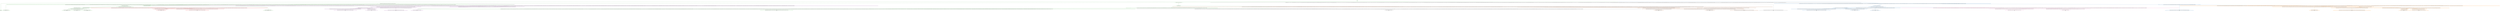 digraph T {
	{
		rank=same
		74 [penwidth=3,colorscheme=set19,color=3,label="0_P\nP\n0% 38%"]
		71 [penwidth=3,colorscheme=set19,color=3,label="131;132;133;134;135;136;137;138;139;140_P\nP\n0% 14%"]
		67 [penwidth=3,colorscheme=set19,color=3,label="5962;5963;5964;5965;5966;5967;5968;5969;5970;5971_P\nP\n0% 30%"]
		65 [penwidth=3,colorscheme=set19,color=3,label="6262;6263;6264;6265;6266;6267;6268;6269;6270;6271_P\nP\n59% 0%"]
		62 [penwidth=3,colorscheme=set19,color=3,label="6252;6253;6254;6255;6256;6257;6258;6259;6260;6261_P\nP\n0% 18%"]
		60 [penwidth=3,colorscheme=set19,color=3,label="5952;5953;5954;5955;5956;5957;5958;5959;5960;5961_P\nP\n15% 0%"]
		56 [penwidth=3,colorscheme=set19,color=3,label="9962;9963;9964;9965;9966;9967;9968;9969;9970;9971;9972;10083;10084;10085;10086;10087;10088;10089;10090;10091;10092;10163;10164;10165;10166;10167;10168;10169;10170;10171;10172_P\nP\n26% 0%"]
		52 [penwidth=3,colorscheme=set19,color=2,label="2261;2262;2263;2264;2265;2266;2267;2268;2269;2270;2351;2352;2353;2354;2355;2356;2357;2358;2359;2360;2571;2572;2573;2574;2575;2576;2577;2578;2579;2580_M1\nM1\n22%"]
		50 [penwidth=3,colorscheme=set19,color=2,label="2721;2722;2723;2724;2725;2726;2727;2728;2729;2730_M1\nM1\n47%"]
		47 [penwidth=3,colorscheme=set19,color=2,label="2791;2792;2793;2794;2795;2796;2797;2798;2799;2800_M1\nM1\n17%"]
		45 [penwidth=3,colorscheme=set19,color=2,label="1991;1992;1993;1994;1995;1996;1997;1998;1999;2000;2101;2102;2103;2104;2105;2106;2107;2108;2109;2110;2231;2232;2233;2234;2235;2236;2237;2238;2239;2240_M1\nM1\n14%"]
		43 [penwidth=3,colorscheme=set19,color=8,label="7662;7663;7664;7665;7666;7667;7668;7669;7670;7671;7702;7703;7704;7705;7706;7707;7708;7709;7710;7711_M2\nM2\n14%"]
		41 [penwidth=3,colorscheme=set19,color=8,label="7122;7123;7124;7125;7126;7127;7128;7129;7130;7131_M2\nM2\n86%"]
		40 [penwidth=3,colorscheme=set19,color=9,label="6772;6773;6774;6775;6776;6777;6778;6779;6780;6781_M3\nM3\n60%"]
		39 [penwidth=3,colorscheme=set19,color=9,label="6812;6813;6814;6815;6816;6817;6818;6819;6820;6821;7272;7273;7274;7275;7276;7277;7278;7279;7280;7281;7362;7363;7364;7365;7366;7367;7368;7369;7370;7371_M3\nM3\n40%"]
		36 [penwidth=3,colorscheme=set19,color=7,label="8362;8363;8364;8365;8366;8367;8368;8369;8370;8371_M4\nM4\n25%"]
		34 [penwidth=3,colorscheme=set19,color=7,label="8882;8883;8884;8885;8886;8887;8888;8889;8890;8891_M4\nM4\n64%"]
		32 [penwidth=3,colorscheme=set19,color=7,label="8032;8033;8034;8035;8036;8037;8038;8039;8040;8041;8092;8093;8094;8095;8096;8097;8098;8099;8100;8101;8172;8173;8174;8175;8176;8177;8178;8179;8180;8181_M4\nM4\n11%"]
		30 [penwidth=3,colorscheme=set19,color=5,label="9252;9253;9254;9255;9256;9257;9258;9259;9260;9261_M5\nM5\n44%"]
		27 [penwidth=3,colorscheme=set19,color=5,label="8442;8443;8444;8445;8446;8447;8448;8449;8450;8451;8522;8523;8524;8525;8526;8527;8528;8529;8530;8531;8642;8643;8644;8645;8646;8647;8648;8649;8650;8651;8952;8953;8954;8955;8956;8957;8958;8959;8960;8961_M5\nM5\n18%"]
		24 [penwidth=3,colorscheme=set19,color=5,label="9342;9343;9344;9345;9346;9347;9348;9349;9350;9351_M5\nM5\n23%"]
		22 [penwidth=3,colorscheme=set19,color=5,label="9372;9373;9374;9375;9376;9377;9378;9379;9380;9381;9402;9403;9404;9405;9406;9407;9408;9409;9410;9411_M5\nM5\n15%"]
		18 [penwidth=3,colorscheme=set19,color=4,label="10393;10394;10395;10396;10397;10398;10399;10400;10401;10402;10423;10424;10425;10426;10427;10428;10429;10430;10431;10432_M6\nM6\n44%"]
		16 [penwidth=3,colorscheme=set19,color=4,label="10283;10284;10285;10286;10287;10288;10289;10290;10291;10292_M6\nM6\n16%"]
		14 [penwidth=3,colorscheme=set19,color=4,label="10273;10274;10275;10276;10277;10278;10279;10280;10281;10282;10363;10364;10365;10366;10367;10368;10369;10370;10371;10372_M6\nM6\n18%"]
		12 [penwidth=3,colorscheme=set19,color=4,label="10443;10444;10445;10446;10447;10448;10449;10450;10451;10452_M6\nM6\n21%"]
		10 [penwidth=3,colorscheme=set19,color=1,label="9572;9573;9574;9575;9576;9577;9578;9579;9580;9581_M7\nM7\n26%"]
		8 [penwidth=3,colorscheme=set19,color=1,label="10013;10014;10015;10016;10017;10018;10019;10020;10021;10022;10123;10124;10125;10126;10127;10128;10129;10130;10131;10132_M7\nM7\n74%"]
	}
	76 [penwidth=3,colorscheme=set19,color=3,label="GL"]
	75 [penwidth=3,colorscheme=set19,color=3,label="0"]
	73 [penwidth=3,colorscheme=set19,color=3,label="1;2;3;4;5;6;7;8;9;10;11;12;13;14;15;16;17;18;19;20"]
	72 [penwidth=3,colorscheme=set19,color=3,label="31;32;33;34;35;36;37;38;39;40;51;52;53;54;55;56;57;58;59;60;81;82;83;84;85;86;87;88;89;90;131;132;133;134;135;136;137;138;139;140"]
	70 [penwidth=3,colorscheme=set19,color=3,label="231;232;233;234;235;236;237;238;239;240;331;332;333;334;335;336;337;338;339;340;651;652;653;654;655;656;657;658;659;660;691;692;693;694;695;696;697;698;699;700;771;772;773;774;775;776;777;778;779;780;931;932;933;934;935;936;937;938;939;940;961;962;963;964;965;966;967;968;969;970;991;992;993;994;995;996;997;998;999;1000;1091;1092;1093;1094;1095;1096;1097;1098;1099;1100;1231;1232;1233;1234;1235;1236;1237;1238;1239;1240;1281;1282;1283;1284;1285;1286;1287;1288;1289;1290;1451;1452;1453;1454;1455;1456;1457;1458;1459;1460;1491;1492;1493;1494;1495;1496;1497;1498;1499;1500;1541;1542;1543;1544;1545;1546;1547;1548;1549;1550;1681;1682;1683;1684;1685;1686;1687;1688;1689;1690;1771;1772;1773;1774;1775;1776;1777;1778;1779;1780;1891;1892;1893;1894;1895;1896;1897;1898;1899;1900;1971;1972;1973;1974;1975;1976;1977;1978;1979;1980;2071;2072;2073;2074;2075;2076;2077;2078;2079;2080;2301;2302;2303;2304;2305;2306;2307;2308;2309;2310;2371;2372;2373;2374;2375;2376;2377;2378;2379;2380;2591;2592;2593;2594;2595;2596;2597;2598;2599;2600;2691;2692;2693;2694;2695;2696;2697;2698;2699;2700;2881;2882;2883;2884;2885;2886;2887;2888;2889;2890;2971;2972;2973;2974;2975;2976;2977;2978;2979;2980;3011;3012;3013;3014;3015;3016;3017;3018;3019;3020;3061;3062;3063;3064;3065;3066;3067;3068;3069;3070;3161;3162;3163;3164;3165;3166;3167;3168;3169;3170;3281;3282;3283;3284;3285;3286;3287;3288;3289;3290;3311;3312;3313;3314;3315;3316;3317;3318;3319;3320;3331;3332;3333;3334;3335;3336;3337;3338;3339;3340;3401;3402;3403;3404;3405;3406;3407;3408;3409;3410;3421;3422;3423;3424;3425;3426;3427;3428;3429;3430;3481;3482;3483;3484;3485;3486;3487;3488;3489;3490;3531;3532;3533;3534;3535;3536;3537;3538;3539;3540;3591;3592;3593;3594;3595;3596;3597;3598;3599;3600;3691;3692;3693;3694;3695;3696;3697;3698;3699;3700;3731;3732;3733;3734;3735;3736;3737;3738;3739;3740;3841;3842;3843;3844;3845;3846;3847;3848;3849;3850;3971;3972;3973;3974;3975;3976;3977;3978;3979;3980;4151;4152;4153;4154;4155;4156;4157;4158;4159;4160;4201;4202;4203;4204;4205;4206;4207;4208;4209;4210;4281;4282;4283;4284;4285;4286;4287;4288;4289;4290;4341;4342;4343;4344;4345;4346;4347;4348;4349;4350;4421;4422;4423;4424;4425;4426;4427;4428;4429;4430;4461;4462;4463;4464;4465;4466;4467;4468;4469;4470;4521;4522;4523;4524;4525;4526;4527;4528;4529;4530;4681;4682;4683;4684;4685;4686;4687;4688;4689;4690;4721;4722;4723;4724;4725;4726;4727;4728;4729;4730;4781;4782;4783;4784;4785;4786;4787;4788;4789;4790;4871;4872;4873;4874;4875;4876;4877;4878;4879;4880;4901;4902;4903;4904;4905;4906;4907;4908;4909;4910;5121;5122;5123;5124;5125;5126;5127;5128;5129;5130;5231;5232;5233;5234;5235;5236;5237;5238;5239;5240;5281;5282;5283;5284;5285;5286;5287;5288;5289;5290;5331;5332;5333;5334;5335;5336;5337;5338;5339;5340;5421;5422;5423;5424;5425;5426;5427;5428;5429;5430;5481;5482;5483;5484;5485;5486;5487;5488;5489;5490;5531;5532;5533;5534;5535;5536;5537;5538;5539;5540;5671;5672;5673;5674;5675;5676;5677;5678;5679;5680;5721;5722;5723;5724;5725;5726;5727;5728;5729;5730;5791;5792;5793;5794;5795;5796;5797;5798;5799;5800;5801"]
	69 [penwidth=3,colorscheme=set19,color=3,label="5902;5903;5904;5905;5906;5907;5908;5909;5910;5911"]
	68 [penwidth=3,colorscheme=set19,color=3,label="5962;5963;5964;5965;5966;5967;5968;5969;5970;5971"]
	66 [penwidth=3,colorscheme=set19,color=3,label="6092;6093;6094;6095;6096;6097;6098;6099;6100;6101;6262;6263;6264;6265;6266;6267;6268;6269;6270;6271"]
	64 [penwidth=3,colorscheme=set19,color=3,label="6022;6023;6024;6025;6026;6027;6028;6029;6030;6031;6152;6153;6154;6155;6156;6157;6158;6159;6160;6161"]
	63 [penwidth=3,colorscheme=set19,color=3,label="6252;6253;6254;6255;6256;6257;6258;6259;6260;6261"]
	61 [penwidth=3,colorscheme=set19,color=3,label="5952;5953;5954;5955;5956;5957;5958;5959;5960;5961"]
	59 [penwidth=3,colorscheme=set19,color=3,label="41;42;43;44;45;46;47;48;49;50"]
	58 [penwidth=3,colorscheme=set19,color=3,label="141;142;143;144;145;146;147;148;149;150;161;162;163;164;165;166;167;168;169;170;221;222;223;224;225;226;227;228;229;230;261;262;263;264;265;266;267;268;269;270;311;312;313;314;315;316;317;318;319;320;461;462;463;464;465;466;467;468;469;470;511;512;513;514;515;516;517;518;519;520;531;532;533;534;535;536;537;538;539;540;551;552;553;554;555;556;557;558;559;560;591;592;593;594;595;596;597;598;599;600;631;632;633;634;635;636;637;638;639;640;751;752;753;754;755;756;757;758;759;760;831;832;833;834;835;836;837;838;839;840;871;872;873;874;875;876;877;878;879;880"]
	57 [penwidth=3,colorscheme=set19,color=3,label="921;922;923;924;925;926;927;928;929;930;1041;1042;1043;1044;1045;1046;1047;1048;1049;1050;1261;1262;1263;1264;1265;1266;1267;1268;1269;1270;1311;1312;1313;1314;1315;1316;1317;1318;1319;1320;1331;1332;1333;1334;1335;1336;1337;1338;1339;1340;1391;1392;1393;1394;1395;1396;1397;1398;1399;1400;1421;1422;1423;1424;1425;1426;1427;1428;1429;1430;1571;1572;1573;1574;1575;1576;1577;1578;1579;1580;1641;1642;1643;1644;1645;1646;1647;1648;1649;1650;1821;1822;1823;1824;1825;1826;1827;1828;1829;1830;1881;1882;1883;1884;1885;1886;1887;1888;1889;1890;1951;1952;1953;1954;1955;1956;1957;1958;1959;1960;2041;2042;2043;2044;2045;2046;2047;2048;2049;2050;2171;2172;2173;2174;2175;2176;2177;2178;2179;2180;2431;2432;2433;2434;2435;2436;2437;2438;2439;2440;2671;2672;2673;2674;2675;2676;2677;2678;2679;2680;2801;2802;2803;2804;2805;2806;2807;2808;2809;2810;2841;2842;2843;2844;2845;2846;2847;2848;2849;2850;2861;2862;2863;2864;2865;2866;2867;2868;2869;2870;2901;2902;2903;2904;2905;2906;2907;2908;2909;2910;2951;2952;2953;2954;2955;2956;2957;2958;2959;2960;3091;3092;3093;3094;3095;3096;3097;3098;3099;3100;3121;3122;3123;3124;3125;3126;3127;3128;3129;3130;3231;3232;3233;3234;3235;3236;3237;3238;3239;3240;3351;3352;3353;3354;3355;3356;3357;3358;3359;3360;3441;3442;3443;3444;3445;3446;3447;3448;3449;3450;3451;3452;3453;3454;3455;3456;3457;3458;3459;3460;3491;3492;3493;3494;3495;3496;3497;3498;3499;3500;3561;3562;3563;3564;3565;3566;3567;3568;3569;3570;3621;3622;3623;3624;3625;3626;3627;3628;3629;3630;3711;3712;3713;3714;3715;3716;3717;3718;3719;3720;3751;3752;3753;3754;3755;3756;3757;3758;3759;3760;3781;3782;3783;3784;3785;3786;3787;3788;3789;3790;3901;3902;3903;3904;3905;3906;3907;3908;3909;3910;4001;4002;4003;4004;4005;4006;4007;4008;4009;4010;4051;4052;4053;4054;4055;4056;4057;4058;4059;4060;4091;4092;4093;4094;4095;4096;4097;4098;4099;4100;4231;4232;4233;4234;4235;4236;4237;4238;4239;4240;4311;4312;4313;4314;4315;4316;4317;4318;4319;4320;4391;4392;4393;4394;4395;4396;4397;4398;4399;4400;4491;4492;4493;4494;4495;4496;4497;4498;4499;4500;4621;4622;4623;4624;4625;4626;4627;4628;4629;4630;4801;4802;4803;4804;4805;4806;4807;4808;4809;4810;4841;4842;4843;4844;4845;4846;4847;4848;4849;4850;4961;4962;4963;4964;4965;4966;4967;4968;4969;4970;5051;5052;5053;5054;5055;5056;5057;5058;5059;5060;5151;5152;5153;5154;5155;5156;5157;5158;5159;5160;5201;5202;5203;5204;5205;5206;5207;5208;5209;5210;5261;5262;5263;5264;5265;5266;5267;5268;5269;5270;5301;5302;5303;5304;5305;5306;5307;5308;5309;5310;5401;5402;5403;5404;5405;5406;5407;5408;5409;5410;5461;5462;5463;5464;5465;5466;5467;5468;5469;5470;6242;6243;6244;6245;6246;6247;6248;6249;6250;6251;6632;6633;6634;6635;6636;6637;6638;6639;6640;6641;6722;6723;6724;6725;6726;6727;6728;6729;6730;6731;6832;6833;6834;6835;6836;6837;6838;6839;6840;6841;6942;6943;6944;6945;6946;6947;6948;6949;6950;6951;7032;7033;7034;7035;7036;7037;7038;7039;7040;7041;7192;7193;7194;7195;7196;7197;7198;7199;7200;7201;7372;7373;7374;7375;7376;7377;7378;7379;7380;7381;7482;7483;7484;7485;7486;7487;7488;7489;7490;7491;7722;7723;7724;7725;7726;7727;7728;7729;7730;7731;7762;7763;7764;7765;7766;7767;7768;7769;7770;7771;7802;7803;7804;7805;7806;7807;7808;7809;7810;7811;7842;7843;7844;7845;7846;7847;7848;7849;7850;7851;7942;7943;7944;7945;7946;7947;7948;7949;7950;7951;8002;8003;8004;8005;8006;8007;8008;8009;8010;8011;8152;8153;8154;8155;8156;8157;8158;8159;8160;8161;8312;8313;8314;8315;8316;8317;8318;8319;8320;8321;8412;8413;8414;8415;8416;8417;8418;8419;8420;8421;8572;8573;8574;8575;8576;8577;8578;8579;8580;8581;8992;8993;8994;8995;8996;8997;8998;8999;9000;9001;9062;9063;9064;9065;9066;9067;9068;9069;9070;9071;9282;9283;9284;9285;9286;9287;9288;9289;9290;9291;9322;9323;9324;9325;9326;9327;9328;9329;9330;9331;9352;9353;9354;9355;9356;9357;9358;9359;9360;9361;9382;9383;9384;9385;9386;9387;9388;9389;9390;9391;9512;9513;9514;9515;9516;9517;9518;9519;9520;9521;9542;9543;9544;9545;9546;9547;9548;9549;9550;9551;9602;9603;9604;9605;9606;9607;9608;9609;9610;9611;9802;9803;9804;9805;9806;9807;9808;9809;9810;9811;9882;9883;9884;9885;9886;9887;9888;9889;9890;9891;9962;9963;9964;9965;9966;9967;9968;9969;9970;9971;9972;10083;10084;10085;10086;10087;10088;10089;10090;10091;10092;10163;10164;10165;10166;10167;10168;10169;10170;10171;10172"]
	55 [penwidth=3,colorscheme=set19,color=2,label="1701;1702;1703;1704;1705;1706;1707;1708;1709;1710"]
	54 [penwidth=3,colorscheme=set19,color=2,label="1761;1762;1763;1764;1765;1766;1767;1768;1769;1770;1801;1802;1803;1804;1805;1806;1807;1808;1809;1810"]
	53 [penwidth=3,colorscheme=set19,color=2,label="1931;1932;1933;1934;1935;1936;1937;1938;1939;1940;2021;2022;2023;2024;2025;2026;2027;2028;2029;2030;2151;2152;2153;2154;2155;2156;2157;2158;2159;2160;2261;2262;2263;2264;2265;2266;2267;2268;2269;2270;2351;2352;2353;2354;2355;2356;2357;2358;2359;2360;2571;2572;2573;2574;2575;2576;2577;2578;2579;2580"]
	51 [penwidth=3,colorscheme=set19,color=2,label="2011;2012;2013;2014;2015;2016;2017;2018;2019;2020;2331;2332;2333;2334;2335;2336;2337;2338;2339;2340;2721;2722;2723;2724;2725;2726;2727;2728;2729;2730"]
	49 [penwidth=3,colorscheme=set19,color=2,label="1791;1792;1793;1794;1795;1796;1797;1798;1799;1800;1861;1862;1863;1864;1865;1866;1867;1868;1869;1870"]
	48 [penwidth=3,colorscheme=set19,color=2,label="2001;2002;2003;2004;2005;2006;2007;2008;2009;2010;2131;2132;2133;2134;2135;2136;2137;2138;2139;2140;2411;2412;2413;2414;2415;2416;2417;2418;2419;2420;2501;2502;2503;2504;2505;2506;2507;2508;2509;2510;2641;2642;2643;2644;2645;2646;2647;2648;2649;2650;2791;2792;2793;2794;2795;2796;2797;2798;2799;2800"]
	46 [penwidth=3,colorscheme=set19,color=2,label="1751;1752;1753;1754;1755;1756;1757;1758;1759;1760;1851;1852;1853;1854;1855;1856;1857;1858;1859;1860;1991;1992;1993;1994;1995;1996;1997;1998;1999;2000;2101;2102;2103;2104;2105;2106;2107;2108;2109;2110;2231;2232;2233;2234;2235;2236;2237;2238;2239;2240"]
	44 [penwidth=3,colorscheme=set19,color=8,label="6292;6293;6294;6295;6296;6297;6298;6299;6300;6301;6472;6473;6474;6475;6476;6477;6478;6479;6480;6481;7442;7443;7444;7445;7446;7447;7448;7449;7450;7451;7542;7543;7544;7545;7546;7547;7548;7549;7550;7551;7662;7663;7664;7665;7666;7667;7668;7669;7670;7671;7702;7703;7704;7705;7706;7707;7708;7709;7710;7711"]
	42 [penwidth=3,colorscheme=set19,color=8,label="6382;6383;6384;6385;6386;6387;6388;6389;6390;6391;6462;6463;6464;6465;6466;6467;6468;6469;6470;6471;6582;6583;6584;6585;6586;6587;6588;6589;6590;6591;6662;6663;6664;6665;6666;6667;6668;6669;6670;6671;6872;6873;6874;6875;6876;6877;6878;6879;6880;6881;7122;7123;7124;7125;7126;7127;7128;7129;7130;7131"]
	38 [penwidth=3,colorscheme=set19,color=7,label="7672;7673;7674;7675;7676;7677;7678;7679;7680;7681;7752;7753;7754;7755;7756;7757;7758;7759;7760;7761;7792;7793;7794;7795;7796;7797;7798;7799;7800;7801;7832;7833;7834;7835;7836;7837;7838;7839;7840;7841;7912;7913;7914;7915;7916;7917;7918;7919;7920;7921"]
	37 [penwidth=3,colorscheme=set19,color=7,label="8052;8053;8054;8055;8056;8057;8058;8059;8060;8061;8202;8203;8204;8205;8206;8207;8208;8209;8210;8211;8272;8273;8274;8275;8276;8277;8278;8279;8280;8281;8362;8363;8364;8365;8366;8367;8368;8369;8370;8371"]
	35 [penwidth=3,colorscheme=set19,color=7,label="8122;8123;8124;8125;8126;8127;8128;8129;8130;8131;8192;8193;8194;8195;8196;8197;8198;8199;8200;8201;8262;8263;8264;8265;8266;8267;8268;8269;8270;8271;8482;8483;8484;8485;8486;8487;8488;8489;8490;8491;8602;8603;8604;8605;8606;8607;8608;8609;8610;8611;8702;8703;8704;8705;8706;8707;8708;8709;8710;8711;8812;8813;8814;8815;8816;8817;8818;8819;8820;8821;8882;8883;8884;8885;8886;8887;8888;8889;8890;8891"]
	33 [penwidth=3,colorscheme=set19,color=7,label="7712;7713;7714;7715;7716;7717;7718;7719;7720;7721;7822;7823;7824;7825;7826;7827;7828;7829;7830;7831;7872;7873;7874;7875;7876;7877;7878;7879;7880;7881;7902;7903;7904;7905;7906;7907;7908;7909;7910;7911;8032;8033;8034;8035;8036;8037;8038;8039;8040;8041;8092;8093;8094;8095;8096;8097;8098;8099;8100;8101;8172;8173;8174;8175;8176;8177;8178;8179;8180;8181"]
	31 [penwidth=3,colorscheme=set19,color=5,label="7882;7883;7884;7885;7886;7887;7888;7889;7890;7891;7932;7933;7934;7935;7936;7937;7938;7939;7940;7941;8142;8143;8144;8145;8146;8147;8148;8149;8150;8151;8222;8223;8224;8225;8226;8227;8228;8229;8230;8231;8302;8303;8304;8305;8306;8307;8308;8309;8310;8311;8552;8553;8554;8555;8556;8557;8558;8559;8560;8561;8662;8663;8664;8665;8666;8667;8668;8669;8670;8671;8762;8763;8764;8765;8766;8767;8768;8769;8770;8771;8982;8983;8984;8985;8986;8987;8988;8989;8990;8991;9252;9253;9254;9255;9256;9257;9258;9259;9260;9261"]
	29 [penwidth=3,colorscheme=set19,color=5,label="7922;7923;7924;7925;7926;7927;7928;7929;7930;7931;7992;7993;7994;7995;7996;7997;7998;7999;8000;8001"]
	28 [penwidth=3,colorscheme=set19,color=5,label="8132;8133;8134;8135;8136;8137;8138;8139;8140;8141;8442;8443;8444;8445;8446;8447;8448;8449;8450;8451;8522;8523;8524;8525;8526;8527;8528;8529;8530;8531;8642;8643;8644;8645;8646;8647;8648;8649;8650;8651;8952;8953;8954;8955;8956;8957;8958;8959;8960;8961"]
	26 [penwidth=3,colorscheme=set19,color=5,label="8382;8383;8384;8385;8386;8387;8388;8389;8390;8391;8502;8503;8504;8505;8506;8507;8508;8509;8510;8511;8622;8623;8624;8625;8626;8627;8628;8629;8630;8631;8822;8823;8824;8825;8826;8827;8828;8829;8830;8831;9022;9023;9024;9025;9026;9027;9028;9029;9030;9031;9102;9103;9104;9105;9106;9107;9108;9109;9110;9111;9182;9183;9184;9185;9186;9187;9188;9189;9190;9191;9272;9273;9274;9275;9276;9277;9278;9279;9280;9281;9302;9303;9304;9305;9306;9307;9308;9309;9310;9311"]
	25 [penwidth=3,colorscheme=set19,color=5,label="9342;9343;9344;9345;9346;9347;9348;9349;9350;9351"]
	23 [penwidth=3,colorscheme=set19,color=5,label="9372;9373;9374;9375;9376;9377;9378;9379;9380;9381;9402;9403;9404;9405;9406;9407;9408;9409;9410;9411"]
	21 [penwidth=3,colorscheme=set19,color=4,label="9412;9413;9414;9415;9416;9417;9418;9419;9420;9421;9472;9473;9474;9475;9476;9477;9478;9479;9480;9481;9492;9493;9494;9495;9496;9497;9498;9499;9500;9501;9522;9523;9524;9525;9526;9527;9528;9529;9530;9531;9622;9623;9624;9625;9626;9627;9628;9629;9630;9631;9682;9683;9684;9685;9686;9687;9688;9689;9690;9691"]
	20 [penwidth=3,colorscheme=set19,color=4,label="9993;9994;9995;9996;9997;9998;9999;10000;10001;10002;10103;10104;10105;10106;10107;10108;10109;10110;10111;10112"]
	19 [penwidth=3,colorscheme=set19,color=4,label="10233;10234;10235;10236;10237;10238;10239;10240;10241;10242;10293;10294;10295;10296;10297;10298;10299;10300;10301;10302;10393;10394;10395;10396;10397;10398;10399;10400;10401;10402;10423;10424;10425;10426;10427;10428;10429;10430;10431;10432"]
	17 [penwidth=3,colorscheme=set19,color=4,label="10283;10284;10285;10286;10287;10288;10289;10290;10291;10292"]
	15 [penwidth=3,colorscheme=set19,color=4,label="10193;10194;10195;10196;10197;10198;10199;10200;10201;10202;10223;10224;10225;10226;10227;10228;10229;10230;10231;10232;10273;10274;10275;10276;10277;10278;10279;10280;10281;10282;10363;10364;10365;10366;10367;10368;10369;10370;10371;10372"]
	13 [penwidth=3,colorscheme=set19,color=4,label="9442;9443;9444;9445;9446;9447;9448;9449;9450;9451;9612;9613;9614;9615;9616;9617;9618;9619;9620;9621;9722;9723;9724;9725;9726;9727;9728;9729;9730;9731;9983;9984;9985;9986;9987;9988;9989;9990;9991;9992;10093;10094;10095;10096;10097;10098;10099;10100;10101;10102;10183;10184;10185;10186;10187;10188;10189;10190;10191;10192;10353;10354;10355;10356;10357;10358;10359;10360;10361;10362;10443;10444;10445;10446;10447;10448;10449;10450;10451;10452"]
	11 [penwidth=3,colorscheme=set19,color=1,label="9502;9503;9504;9505;9506;9507;9508;9509;9510;9511;9572;9573;9574;9575;9576;9577;9578;9579;9580;9581"]
	9 [penwidth=3,colorscheme=set19,color=1,label="9632;9633;9634;9635;9636;9637;9638;9639;9640;9641;9732;9733;9734;9735;9736;9737;9738;9739;9740;9741;9832;9833;9834;9835;9836;9837;9838;9839;9840;9841;9912;9913;9914;9915;9916;9917;9918;9919;9920;9921;10013;10014;10015;10016;10017;10018;10019;10020;10021;10022;10123;10124;10125;10126;10127;10128;10129;10130;10131;10132"]
	7 [penwidth=3,colorscheme=set19,color=5,label="2481;2482;2483;2484;2485;2486;2487;2488;2489;2490;2631;2632;2633;2634;2635;2636;2637;2638;2639;2640;2891;2892;2893;2894;2895;2896;2897;2898;2899;2900;3031;3032;3033;3034;3035;3036;3037;3038;3039;3040;3111;3112;3113;3114;3115;3116;3117;3118;3119;3120;3131;3132;3133;3134;3135;3136;3137;3138;3139;3140;3241;3242;3243;3244;3245;3246;3247;3248;3249;3250;3291;3292;3293;3294;3295;3296;3297;3298;3299;3300;3321;3322;3323;3324;3325;3326;3327;3328;3329;3330;3411;3412;3413;3414;3415;3416;3417;3418;3419;3420;3501;3502;3503;3504;3505;3506;3507;3508;3509;3510;3611;3612;3613;3614;3615;3616;3617;3618;3619;3620;3941;3942;3943;3944;3945;3946;3947;3948;3949;3950;3991;3992;3993;3994;3995;3996;3997;3998;3999;4000;4161;4162;4163;4164;4165;4166;4167;4168;4169;4170;4261;4262;4263;4264;4265;4266;4267;4268;4269;4270;4351;4352;4353;4354;4355;4356;4357;4358;4359;4360;4431;4432;4433;4434;4435;4436;4437;4438;4439;4440;4481;4482;4483;4484;4485;4486;4487;4488;4489;4490;4561;4562;4563;4564;4565;4566;4567;4568;4569;4570;4661;4662;4663;4664;4665;4666;4667;4668;4669;4670;4701;4702;4703;4704;4705;4706;4707;4708;4709;4710;4741;4742;4743;4744;4745;4746;4747;4748;4749;4750;4791;4792;4793;4794;4795;4796;4797;4798;4799;4800;4831;4832;4833;4834;4835;4836;4837;4838;4839;4840;5011;5012;5013;5014;5015;5016;5017;5018;5019;5020;5141;5142;5143;5144;5145;5146;5147;5148;5149;5150;5251;5252;5253;5254;5255;5256;5257;5258;5259;5260;5551;5552;5553;5554;5555;5556;5557;5558;5559;5560;5631;5632;5633;5634;5635;5636;5637;5638;5639;5640;5912;5913;5914;5915;5916;5917;5918;5919;5920;5921;6102;6103;6104;6105;6106;6107;6108;6109;6110;6111;6182;6183;6184;6185;6186;6187;6188;6189;6190;6191;6552;6553;6554;6555;6556;6557;6558;6559;6560;6561;6652;6653;6654;6655;6656;6657;6658;6659;6660;6661;7062;7063;7064;7065;7066;7067;7068;7069;7070;7071;7292;7293;7294;7295;7296;7297;7298;7299;7300;7301;7592;7593;7594;7595;7596;7597;7598;7599;7600;7601"]
	6 [penwidth=3,colorscheme=set19,color=8,label="2121;2122;2123;2124;2125;2126;2127;2128;2129;2130;2241;2242;2243;2244;2245;2246;2247;2248;2249;2250;2491;2492;2493;2494;2495;2496;2497;2498;2499;2500;2561;2562;2563;2564;2565;2566;2567;2568;2569;2570;2781;2782;2783;2784;2785;2786;2787;2788;2789;2790;2941;2942;2943;2944;2945;2946;2947;2948;2949;2950;2991;2992;2993;2994;2995;2996;2997;2998;2999;3000;3081;3082;3083;3084;3085;3086;3087;3088;3089;3090;3141;3142;3143;3144;3145;3146;3147;3148;3149;3150;3181;3182;3183;3184;3185;3186;3187;3188;3189;3190;3361;3362;3363;3364;3365;3366;3367;3368;3369;3370;3701;3702;3703;3704;3705;3706;3707;3708;3709;3710;3821;3822;3823;3824;3825;3826;3827;3828;3829;3830;3861;3862;3863;3864;3865;3866;3867;3868;3869;3870;3931;3932;3933;3934;3935;3936;3937;3938;3939;3940;3981;3982;3983;3984;3985;3986;3987;3988;3989;3990;4041;4042;4043;4044;4045;4046;4047;4048;4049;4050;4121;4122;4123;4124;4125;4126;4127;4128;4129;4130;4221;4222;4223;4224;4225;4226;4227;4228;4229;4230;4381;4382;4383;4384;4385;4386;4387;4388;4389;4390;4471;4472;4473;4474;4475;4476;4477;4478;4479;4480;4551;4552;4553;4554;4555;4556;4557;4558;4559;4560;4751;4752;4753;4754;4755;4756;4757;4758;4759;4760;4881;4882;4883;4884;4885;4886;4887;4888;4889;4890;5191;5192;5193;5194;5195;5196;5197;5198;5199;5200;5341;5342;5343;5344;5345;5346;5347;5348;5349;5350;5511;5512;5513;5514;5515;5516;5517;5518;5519;5520;5561;5562;5563;5564;5565;5566;5567;5568;5569;5570;5691;5692;5693;5694;5695;5696;5697;5698;5699;5700;5761;5762;5763;5764;5765;5766;5767;5768;5769;5770;5972;5973;5974;5975;5976;5977;5978;5979;5980;5981;6112;6113;6114;6115;6116;6117;6118;6119;6120;6121;6212;6213;6214;6215;6216;6217;6218;6219;6220;6221"]
	5 [penwidth=3,colorscheme=set19,color=1,label="6532;6533;6534;6535;6536;6537;6538;6539;6540;6541;6842;6843;6844;6845;6846;6847;6848;6849;6850;6851;7042;7043;7044;7045;7046;7047;7048;7049;7050;7051;7382;7383;7384;7385;7386;7387;7388;7389;7390;7391;7572;7573;7574;7575;7576;7577;7578;7579;7580;7581;7732;7733;7734;7735;7736;7737;7738;7739;7740;7741;7772;7773;7774;7775;7776;7777;7778;7779;7780;7781;7852;7853;7854;7855;7856;7857;7858;7859;7860;7861;7892;7893;7894;7895;7896;7897;7898;7899;7900;7901;7952;7953;7954;7955;7956;7957;7958;7959;7960;7961;8072;8073;8074;8075;8076;8077;8078;8079;8080;8081;8162;8163;8164;8165;8166;8167;8168;8169;8170;8171;8232;8233;8234;8235;8236;8237;8238;8239;8240;8241;8422;8423;8424;8425;8426;8427;8428;8429;8430;8431;8772;8773;8774;8775;8776;8777;8778;8779;8780;8781;8862;8863;8864;8865;8866;8867;8868;8869;8870;8871;9212;9213;9214;9215;9216;9217;9218;9219;9220;9221;9292;9293;9294;9295;9296;9297;9298;9299;9300;9301;9332;9333;9334;9335;9336;9337;9338;9339;9340;9341;9392;9393;9394;9395;9396;9397;9398;9399;9400;9401;9482;9483;9484;9485;9486;9487;9488;9489;9490;9491"]
	4 [penwidth=3,colorscheme=set19,color=4,label="191;192;193;194;195;196;197;198;199;200;341;342;343;344;345;346;347;348;349;350;371;372;373;374;375;376;377;378;379;380;431;432;433;434;435;436;437;438;439;440;481;482;483;484;485;486;487;488;489;490;561;562;563;564;565;566;567;568;569;570;611;612;613;614;615;616;617;618;619;620;661;662;663;664;665;666;667;668;669;670;721;722;723;724;725;726;727;728;729;730;791;792;793;794;795;796;797;798;799;800;841;842;843;844;845;846;847;848;849;850;881;882;883;884;885;886;887;888;889;890;1001;1002;1003;1004;1005;1006;1007;1008;1009;1010;1101;1102;1103;1104;1105;1106;1107;1108;1109;1110;1151;1152;1153;1154;1155;1156;1157;1158;1159;1160;1191;1192;1193;1194;1195;1196;1197;1198;1199;1200;1301;1302;1303;1304;1305;1306;1307;1308;1309;1310;1461;1462;1463;1464;1465;1466;1467;1468;1469;1470;1551;1552;1553;1554;1555;1556;1557;1558;1559;1560;1581;1582;1583;1584;1585;1586;1587;1588;1589;1590;1661;1662;1663;1664;1665;1666;1667;1668;1669;1670;1741;1742;1743;1744;1745;1746;1747;1748;1749;1750;1781;1782;1783;1784;1785;1786;1787;1788;1789;1790;1841;1842;1843;1844;1845;1846;1847;1848;1849;1850;1911;1912;1913;1914;1915;1916;1917;1918;1919;1920;1981;1982;1983;1984;1985;1986;1987;1988;1989;1990;2091;2092;2093;2094;2095;2096;2097;2098;2099;2100;2201;2202;2203;2204;2205;2206;2207;2208;2209;2210;2311;2312;2313;2314;2315;2316;2317;2318;2319;2320;2381;2382;2383;2384;2385;2386;2387;2388;2389;2390;2611;2612;2613;2614;2615;2616;2617;2618;2619;2620;2701;2702;2703;2704;2705;2706;2707;2708;2709;2710;2771;2772;2773;2774;2775;2776;2777;2778;2779;2780;2831;2832;2833;2834;2835;2836;2837;2838;2839;2840;2931;2932;2933;2934;2935;2936;2937;2938;2939;2940;3021;3022;3023;3024;3025;3026;3027;3028;3029;3030;3071;3072;3073;3074;3075;3076;3077;3078;3079;3080;3101;3102;3103;3104;3105;3106;3107;3108;3109;3110;3171;3172;3173;3174;3175;3176;3177;3178;3179;3180;3201;3202;3203;3204;3205;3206;3207;3208;3209;3210;3261;3262;3263;3264;3265;3266;3267;3268;3269;3270;3541;3542;3543;3544;3545;3546;3547;3548;3549;3550;3661;3662;3663;3664;3665;3666;3667;3668;3669;3670;3761;3762;3763;3764;3765;3766;3767;3768;3769;3770;3851;3852;3853;3854;3855;3856;3857;3858;3859;3860;3891;3892;3893;3894;3895;3896;3897;3898;3899;3900;3921;3922;3923;3924;3925;3926;3927;3928;3929;3930;4101;4102;4103;4104;4105;4106;4107;4108;4109;4110;4211;4212;4213;4214;4215;4216;4217;4218;4219;4220;4291;4292;4293;4294;4295;4296;4297;4298;4299;4300;4401;4402;4403;4404;4405;4406;4407;4408;4409;4410;4531;4532;4533;4534;4535;4536;4537;4538;4539;4540;4591;4592;4593;4594;4595;4596;4597;4598;4599;4600;4611;4612;4613;4614;4615;4616;4617;4618;4619;4620;4641;4642;4643;4644;4645;4646;4647;4648;4649;4650;4691;4692;4693;4694;4695;4696;4697;4698;4699;4700;4911;4912;4913;4914;4915;4916;4917;4918;4919;4920;4991;4992;4993;4994;4995;4996;4997;4998;4999;5000;5031;5032;5033;5034;5035;5036;5037;5038;5039;5040;5081;5082;5083;5084;5085;5086;5087;5088;5089;5090;5181;5182;5183;5184;5185;5186;5187;5188;5189;5190;5381;5382;5383;5384;5385;5386;5387;5388;5389;5390;5431;5432;5433;5434;5435;5436;5437;5438;5439;5440;5491;5492;5493;5494;5495;5496;5497;5498;5499;5500;5541;5542;5543;5544;5545;5546;5547;5548;5549;5550;5621;5622;5623;5624;5625;5626;5627;5628;5629;5630;5731;5732;5733;5734;5735;5736;5737;5738;5739;5740;5802;5803;5804;5805;5806;5807;5808;5809;5810;5811;5892;5893;5894;5895;5896;5897;5898;5899;5900;5901;5942;5943;5944;5945;5946;5947;5948;5949;5950;5951;5992;5993;5994;5995;5996;5997;5998;5999;6000;6001;6222;6223;6224;6225;6226;6227;6228;6229;6230;6231;6412;6413;6414;6415;6416;6417;6418;6419;6420;6421;6512;6513;6514;6515;6516;6517;6518;6519;6520;6521;6712;6713;6714;6715;6716;6717;6718;6719;6720;6721;6822;6823;6824;6825;6826;6827;6828;6829;6830;6831;6932;6933;6934;6935;6936;6937;6938;6939;6940;6941;7022;7023;7024;7025;7026;7027;7028;7029;7030;7031;7492;7493;7494;7495;7496;7497;7498;7499;7500;7501;7562;7563;7564;7565;7566;7567;7568;7569;7570;7571;7632;7633;7634;7635;7636;7637;7638;7639;7640;7641;7682;7683;7684;7685;7686;7687;7688;7689;7690;7691;8012;8013;8014;8015;8016;8017;8018;8019;8020;8021;8322;8323;8324;8325;8326;8327;8328;8329;8330;8331;8562;8563;8564;8565;8566;8567;8568;8569;8570;8571;8672;8673;8674;8675;8676;8677;8678;8679;8680;8681;9202;9203;9204;9205;9206;9207;9208;9209;9210;9211;9262;9263;9264;9265;9266;9267;9268;9269;9270;9271;9312;9313;9314;9315;9316;9317;9318;9319;9320;9321"]
	3 [penwidth=3,colorscheme=set19,color=7,label="121;122;123;124;125;126;127;128;129;130;181;182;183;184;185;186;187;188;189;190;291;292;293;294;295;296;297;298;299;300;321;322;323;324;325;326;327;328;329;330;401;402;403;404;405;406;407;408;409;410;421;422;423;424;425;426;427;428;429;430;471;472;473;474;475;476;477;478;479;480;601;602;603;604;605;606;607;608;609;610;641;642;643;644;645;646;647;648;649;650;761;762;763;764;765;766;767;768;769;770;781;782;783;784;785;786;787;788;789;790;951;952;953;954;955;956;957;958;959;960;1051;1052;1053;1054;1055;1056;1057;1058;1059;1060;1081;1082;1083;1084;1085;1086;1087;1088;1089;1090;1141;1142;1143;1144;1145;1146;1147;1148;1149;1150;1181;1182;1183;1184;1185;1186;1187;1188;1189;1190;1221;1222;1223;1224;1225;1226;1227;1228;1229;1230;1271;1272;1273;1274;1275;1276;1277;1278;1279;1280;1361;1362;1363;1364;1365;1366;1367;1368;1369;1370;1381;1382;1383;1384;1385;1386;1387;1388;1389;1390;1531;1532;1533;1534;1535;1536;1537;1538;1539;1540;1611;1612;1613;1614;1615;1616;1617;1618;1619;1620;1721;1722;1723;1724;1725;1726;1727;1728;1729;1730;1811;1812;1813;1814;1815;1816;1817;1818;1819;1820;1871;1872;1873;1874;1875;1876;1877;1878;1879;1880;1941;1942;1943;1944;1945;1946;1947;1948;1949;1950;2031;2032;2033;2034;2035;2036;2037;2038;2039;2040;2161;2162;2163;2164;2165;2166;2167;2168;2169;2170;2271;2272;2273;2274;2275;2276;2277;2278;2279;2280;2421;2422;2423;2424;2425;2426;2427;2428;2429;2430;2521;2522;2523;2524;2525;2526;2527;2528;2529;2530;2661;2662;2663;2664;2665;2666;2667;2668;2669;2670;2731;2732;2733;2734;2735;2736;2737;2738;2739;2740;3221;3222;3223;3224;3225;3226;3227;3228;3229;3230;3341;3342;3343;3344;3345;3346;3347;3348;3349;3350;3431;3432;3433;3434;3435;3436;3437;3438;3439;3440;3461;3462;3463;3464;3465;3466;3467;3468;3469;3470;3641;3642;3643;3644;3645;3646;3647;3648;3649;3650;3681;3682;3683;3684;3685;3686;3687;3688;3689;3690;3801;3802;3803;3804;3805;3806;3807;3808;3809;3810;3831;3832;3833;3834;3835;3836;3837;3838;3839;3840;3881;3882;3883;3884;3885;3886;3887;3888;3889;3890;3961;3962;3963;3964;3965;3966;3967;3968;3969;3970;4011;4012;4013;4014;4015;4016;4017;4018;4019;4020;4141;4142;4143;4144;4145;4146;4147;4148;4149;4150;4181;4182;4183;4184;4185;4186;4187;4188;4189;4190;4241;4242;4243;4244;4245;4246;4247;4248;4249;4250;4271;4272;4273;4274;4275;4276;4277;4278;4279;4280;4441;4442;4443;4444;4445;4446;4447;4448;4449;4450;4631;4632;4633;4634;4635;4636;4637;4638;4639;4640;4811;4812;4813;4814;4815;4816;4817;4818;4819;4820;4861;4862;4863;4864;4865;4866;4867;4868;4869;4870;4891;4892;4893;4894;4895;4896;4897;4898;4899;4900;4931;4932;4933;4934;4935;4936;4937;4938;4939;4940;4981;4982;4983;4984;4985;4986;4987;4988;4989;4990;5111;5112;5113;5114;5115;5116;5117;5118;5119;5120;5161;5162;5163;5164;5165;5166;5167;5168;5169;5170;5311;5312;5313;5314;5315;5316;5317;5318;5319;5320;5361;5362;5363;5364;5365;5366;5367;5368;5369;5370;5411;5412;5413;5414;5415;5416;5417;5418;5419;5420;5581;5582;5583;5584;5585;5586;5587;5588;5589;5590;5601;5602;5603;5604;5605;5606;5607;5608;5609;5610;5651;5652;5653;5654;5655;5656;5657;5658;5659;5660;5701;5702;5703;5704;5705;5706;5707;5708;5709;5710;5832;5833;5834;5835;5836;5837;5838;5839;5840;5841;5922;5923;5924;5925;5926;5927;5928;5929;5930;5931;5982;5983;5984;5985;5986;5987;5988;5989;5990;5991;6122;6123;6124;6125;6126;6127;6128;6129;6130;6131;6232;6233;6234;6235;6236;6237;6238;6239;6240;6241;6332;6333;6334;6335;6336;6337;6338;6339;6340;6341;6522;6523;6524;6525;6526;6527;6528;6529;6530;6531;6622;6623;6624;6625;6626;6627;6628;6629;6630;6631;7182;7183;7184;7185;7186;7187;7188;7189;7190;7191;7472;7473;7474;7475;7476;7477;7478;7479;7480;7481"]
	2 [penwidth=3,colorscheme=set19,color=9,label="61;62;63;64;65;66;67;68;69;70;71;72;73;74;75;76;77;78;79;80;91;92;93;94;95;96;97;98;99;100;111;112;113;114;115;116;117;118;119;120;201;202;203;204;205;206;207;208;209;210;251;252;253;254;255;256;257;258;259;260;301;302;303;304;305;306;307;308;309;310;351;352;353;354;355;356;357;358;359;360;391;392;393;394;395;396;397;398;399;400;491;492;493;494;495;496;497;498;499;500;581;582;583;584;585;586;587;588;589;590;701;702;703;704;705;706;707;708;709;710;741;742;743;744;745;746;747;748;749;750;811;812;813;814;815;816;817;818;819;820;861;862;863;864;865;866;867;868;869;870;901;902;903;904;905;906;907;908;909;910;941;942;943;944;945;946;947;948;949;950;971;972;973;974;975;976;977;978;979;980;1011;1012;1013;1014;1015;1016;1017;1018;1019;1020;1061;1062;1063;1064;1065;1066;1067;1068;1069;1070;1121;1122;1123;1124;1125;1126;1127;1128;1129;1130;1341;1342;1343;1344;1345;1346;1347;1348;1349;1350;1411;1412;1413;1414;1415;1416;1417;1418;1419;1420;1481;1482;1483;1484;1485;1486;1487;1488;1489;1490;1621;1622;1623;1624;1625;1626;1627;1628;1629;1630;1731;1732;1733;1734;1735;1736;1737;1738;1739;1740;1831;1832;1833;1834;1835;1836;1837;1838;1839;1840;1901;1902;1903;1904;1905;1906;1907;1908;1909;1910;2081;2082;2083;2084;2085;2086;2087;2088;2089;2090;2191;2192;2193;2194;2195;2196;2197;2198;2199;2200;2461;2462;2463;2464;2465;2466;2467;2468;2469;2470;2551;2552;2553;2554;2555;2556;2557;2558;2559;2560;2601;2602;2603;2604;2605;2606;2607;2608;2609;2610;2761;2762;2763;2764;2765;2766;2767;2768;2769;2770;2821;2822;2823;2824;2825;2826;2827;2828;2829;2830;2851;2852;2853;2854;2855;2856;2857;2858;2859;2860;2921;2922;2923;2924;2925;2926;2927;2928;2929;2930;2981;2982;2983;2984;2985;2986;2987;2988;2989;2990;3301;3302;3303;3304;3305;3306;3307;3308;3309;3310;3381;3382;3383;3384;3385;3386;3387;3388;3389;3390;3511;3512;3513;3514;3515;3516;3517;3518;3519;3520;3571;3572;3573;3574;3575;3576;3577;3578;3579;3580;3631;3632;3633;3634;3635;3636;3637;3638;3639;3640;3791;3792;3793;3794;3795;3796;3797;3798;3799;3800;3871;3872;3873;3874;3875;3876;3877;3878;3879;3880;3911;3912;3913;3914;3915;3916;3917;3918;3919;3920;3951;3952;3953;3954;3955;3956;3957;3958;3959;3960;4061;4062;4063;4064;4065;4066;4067;4068;4069;4070;4131;4132;4133;4134;4135;4136;4137;4138;4139;4140;4171;4172;4173;4174;4175;4176;4177;4178;4179;4180;4321;4322;4323;4324;4325;4326;4327;4328;4329;4330;4361;4362;4363;4364;4365;4366;4367;4368;4369;4370;4411;4412;4413;4414;4415;4416;4417;4418;4419;4420;4501;4502;4503;4504;4505;4506;4507;4508;4509;4510;4571;4572;4573;4574;4575;4576;4577;4578;4579;4580;4601;4602;4603;4604;4605;4606;4607;4608;4609;4610;4671;4672;4673;4674;4675;4676;4677;4678;4679;4680;4711;4712;4713;4714;4715;4716;4717;4718;4719;4720;4761;4762;4763;4764;4765;4766;4767;4768;4769;4770;4851;4852;4853;4854;4855;4856;4857;4858;4859;4860;4921;4922;4923;4924;4925;4926;4927;4928;4929;4930;4971;4972;4973;4974;4975;4976;4977;4978;4979;4980;5021;5022;5023;5024;5025;5026;5027;5028;5029;5030;5061;5062;5063;5064;5065;5066;5067;5068;5069;5070;5101;5102;5103;5104;5105;5106;5107;5108;5109;5110;5211;5212;5213;5214;5215;5216;5217;5218;5219;5220;5271;5272;5273;5274;5275;5276;5277;5278;5279;5280;5351;5352;5353;5354;5355;5356;5357;5358;5359;5360;5471;5472;5473;5474;5475;5476;5477;5478;5479;5480;5571;5572;5573;5574;5575;5576;5577;5578;5579;5580;5641;5642;5643;5644;5645;5646;5647;5648;5649;5650;5771;5772;5773;5774;5775;5776;5777;5778;5779;5780;5822;5823;5824;5825;5826;5827;5828;5829;5830;5831;5872;5873;5874;5875;5876;5877;5878;5879;5880;5881;6052;6053;6054;6055;6056;6057;6058;6059;6060;6061;6322;6323;6324;6325;6326;6327;6328;6329;6330;6331;6402;6403;6404;6405;6406;6407;6408;6409;6410;6411;6502;6503;6504;6505;6506;6507;6508;6509;6510;6511;6702;6703;6704;6705;6706;6707;6708;6709;6710;6711;6812;6813;6814;6815;6816;6817;6818;6819;6820;6821;7272;7273;7274;7275;7276;7277;7278;7279;7280;7281;7362;7363;7364;7365;7366;7367;7368;7369;7370;7371"]
	1 [penwidth=3,colorscheme=set19,color=9,label="1031;1032;1033;1034;1035;1036;1037;1038;1039;1040;1211;1212;1213;1214;1215;1216;1217;1218;1219;1220;1251;1252;1253;1254;1255;1256;1257;1258;1259;1260;1351;1352;1353;1354;1355;1356;1357;1358;1359;1360;1401;1402;1403;1404;1405;1406;1407;1408;1409;1410;1501;1502;1503;1504;1505;1506;1507;1508;1509;1510;1691;1692;1693;1694;1695;1696;1697;1698;1699;1700;1961;1962;1963;1964;1965;1966;1967;1968;1969;1970;2061;2062;2063;2064;2065;2066;2067;2068;2069;2070;2291;2292;2293;2294;2295;2296;2297;2298;2299;2300;2451;2452;2453;2454;2455;2456;2457;2458;2459;2460;2541;2542;2543;2544;2545;2546;2547;2548;2549;2550;2581;2582;2583;2584;2585;2586;2587;2588;2589;2590;2681;2682;2683;2684;2685;2686;2687;2688;2689;2690;2751;2752;2753;2754;2755;2756;2757;2758;2759;2760;2811;2812;2813;2814;2815;2816;2817;2818;2819;2820;2871;2872;2873;2874;2875;2876;2877;2878;2879;2880;2961;2962;2963;2964;2965;2966;2967;2968;2969;2970;3051;3052;3053;3054;3055;3056;3057;3058;3059;3060;3151;3152;3153;3154;3155;3156;3157;3158;3159;3160;3211;3212;3213;3214;3215;3216;3217;3218;3219;3220;3271;3272;3273;3274;3275;3276;3277;3278;3279;3280;3371;3372;3373;3374;3375;3376;3377;3378;3379;3380;3551;3552;3553;3554;3555;3556;3557;3558;3559;3560;3601;3602;3603;3604;3605;3606;3607;3608;3609;3610;3671;3672;3673;3674;3675;3676;3677;3678;3679;3680;3741;3742;3743;3744;3745;3746;3747;3748;3749;3750;3771;3772;3773;3774;3775;3776;3777;3778;3779;3780;3811;3812;3813;3814;3815;3816;3817;3818;3819;3820;4031;4032;4033;4034;4035;4036;4037;4038;4039;4040;4081;4082;4083;4084;4085;4086;4087;4088;4089;4090;4111;4112;4113;4114;4115;4116;4117;4118;4119;4120;4301;4302;4303;4304;4305;4306;4307;4308;4309;4310;4371;4372;4373;4374;4375;4376;4377;4378;4379;4380;4541;4542;4543;4544;4545;4546;4547;4548;4549;4550;4651;4652;4653;4654;4655;4656;4657;4658;4659;4660;4731;4732;4733;4734;4735;4736;4737;4738;4739;4740;4821;4822;4823;4824;4825;4826;4827;4828;4829;4830;4951;4952;4953;4954;4955;4956;4957;4958;4959;4960;5001;5002;5003;5004;5005;5006;5007;5008;5009;5010;5041;5042;5043;5044;5045;5046;5047;5048;5049;5050;5091;5092;5093;5094;5095;5096;5097;5098;5099;5100;5131;5132;5133;5134;5135;5136;5137;5138;5139;5140;5241;5242;5243;5244;5245;5246;5247;5248;5249;5250;5291;5292;5293;5294;5295;5296;5297;5298;5299;5300;5391;5392;5393;5394;5395;5396;5397;5398;5399;5400;5441;5442;5443;5444;5445;5446;5447;5448;5449;5450;5501;5502;5503;5504;5505;5506;5507;5508;5509;5510;5591;5592;5593;5594;5595;5596;5597;5598;5599;5600;5681;5682;5683;5684;5685;5686;5687;5688;5689;5690;5741;5742;5743;5744;5745;5746;5747;5748;5749;5750;5812;5813;5814;5815;5816;5817;5818;5819;5820;5821;5852;5853;5854;5855;5856;5857;5858;5859;5860;5861;6002;6003;6004;6005;6006;6007;6008;6009;6010;6011;6072;6073;6074;6075;6076;6077;6078;6079;6080;6081;6132;6133;6134;6135;6136;6137;6138;6139;6140;6141;6302;6303;6304;6305;6306;6307;6308;6309;6310;6311;6392;6393;6394;6395;6396;6397;6398;6399;6400;6401;6592;6593;6594;6595;6596;6597;6598;6599;6600;6601;6772;6773;6774;6775;6776;6777;6778;6779;6780;6781"]
	0 [penwidth=3,colorscheme=set19,color=2,label="21;22;23;24;25;26;27;28;29;30;101;102;103;104;105;106;107;108;109;110;151;152;153;154;155;156;157;158;159;160;171;172;173;174;175;176;177;178;179;180;211;212;213;214;215;216;217;218;219;220;281;282;283;284;285;286;287;288;289;290;361;362;363;364;365;366;367;368;369;370;451;452;453;454;455;456;457;458;459;460;501;502;503;504;505;506;507;508;509;510;521;522;523;524;525;526;527;528;529;530;541;542;543;544;545;546;547;548;549;550;621;622;623;624;625;626;627;628;629;630;681;682;683;684;685;686;687;688;689;690;711;712;713;714;715;716;717;718;719;720;821;822;823;824;825;826;827;828;829;830;891;892;893;894;895;896;897;898;899;900;911;912;913;914;915;916;917;918;919;920;981;982;983;984;985;986;987;988;989;990;1021;1022;1023;1024;1025;1026;1027;1028;1029;1030;1071;1072;1073;1074;1075;1076;1077;1078;1079;1080;1131;1132;1133;1134;1135;1136;1137;1138;1139;1140;1171;1172;1173;1174;1175;1176;1177;1178;1179;1180;1241;1242;1243;1244;1245;1246;1247;1248;1249;1250;1321;1322;1323;1324;1325;1326;1327;1328;1329;1330;1371;1372;1373;1374;1375;1376;1377;1378;1379;1380;1511;1512;1513;1514;1515;1516;1517;1518;1519;1520;1561;1562;1563;1564;1565;1566;1567;1568;1569;1570;1591;1592;1593;1594;1595;1596;1597;1598;1599;1600;1651;1652;1653;1654;1655;1656;1657;1658;1659;1660;1671;1672;1673;1674;1675;1676;1677;1678;1679;1680"]
	76 -> 75 [penwidth=3,colorscheme=set19,color=3]
	75 -> 74 [penwidth=3,colorscheme=set19,color=3]
	75 -> 73 [penwidth=3,colorscheme=set19,color=3]
	75 -> 2 [penwidth=3,colorscheme=set19,color="3;0.5:9"]
	75 -> 0 [penwidth=3,colorscheme=set19,color="3;0.5:2"]
	73 -> 59 [penwidth=3,colorscheme=set19,color=3]
	73 -> 72 [penwidth=3,colorscheme=set19,color=3]
	72 -> 71 [penwidth=3,colorscheme=set19,color=3]
	72 -> 70 [penwidth=3,colorscheme=set19,color=3]
	72 -> 4 [penwidth=3,colorscheme=set19,color="3;0.5:4"]
	70 -> 69 [penwidth=3,colorscheme=set19,color=3]
	70 -> 61 [penwidth=3,colorscheme=set19,color=3]
	69 -> 68 [penwidth=3,colorscheme=set19,color=3]
	69 -> 64 [penwidth=3,colorscheme=set19,color=3]
	68 -> 67 [penwidth=3,colorscheme=set19,color=3]
	68 -> 66 [penwidth=3,colorscheme=set19,color=3]
	66 -> 65 [penwidth=3,colorscheme=set19,color=3]
	64 -> 63 [penwidth=3,colorscheme=set19,color=3]
	64 -> 5 [penwidth=3,colorscheme=set19,color="3;0.5:1"]
	63 -> 62 [penwidth=3,colorscheme=set19,color=3]
	61 -> 60 [penwidth=3,colorscheme=set19,color=3]
	59 -> 58 [penwidth=3,colorscheme=set19,color=3]
	59 -> 3 [penwidth=3,colorscheme=set19,color="3;0.5:7"]
	58 -> 57 [penwidth=3,colorscheme=set19,color=3]
	58 -> 1 [penwidth=3,colorscheme=set19,color="3;0.5:9"]
	57 -> 56 [penwidth=3,colorscheme=set19,color=3]
	55 -> 54 [penwidth=3,colorscheme=set19,color=2]
	55 -> 49 [penwidth=3,colorscheme=set19,color=2]
	54 -> 51 [penwidth=3,colorscheme=set19,color=2]
	54 -> 53 [penwidth=3,colorscheme=set19,color=2]
	53 -> 52 [penwidth=3,colorscheme=set19,color=2]
	51 -> 50 [penwidth=3,colorscheme=set19,color=2]
	49 -> 48 [penwidth=3,colorscheme=set19,color=2]
	49 -> 6 [penwidth=3,colorscheme=set19,color="2;0.5:8"]
	48 -> 47 [penwidth=3,colorscheme=set19,color=2]
	46 -> 45 [penwidth=3,colorscheme=set19,color=2]
	46 -> 7 [penwidth=3,colorscheme=set19,color="2;0.5:5"]
	44 -> 43 [penwidth=3,colorscheme=set19,color=8]
	42 -> 41 [penwidth=3,colorscheme=set19,color=8]
	38 -> 35 [penwidth=3,colorscheme=set19,color=7]
	38 -> 37 [penwidth=3,colorscheme=set19,color=7]
	37 -> 36 [penwidth=3,colorscheme=set19,color=7]
	35 -> 34 [penwidth=3,colorscheme=set19,color=7]
	33 -> 32 [penwidth=3,colorscheme=set19,color=7]
	31 -> 30 [penwidth=3,colorscheme=set19,color=5]
	29 -> 26 [penwidth=3,colorscheme=set19,color=5]
	29 -> 28 [penwidth=3,colorscheme=set19,color=5]
	28 -> 27 [penwidth=3,colorscheme=set19,color=5]
	26 -> 25 [penwidth=3,colorscheme=set19,color=5]
	26 -> 23 [penwidth=3,colorscheme=set19,color=5]
	25 -> 24 [penwidth=3,colorscheme=set19,color=5]
	23 -> 22 [penwidth=3,colorscheme=set19,color=5]
	21 -> 20 [penwidth=3,colorscheme=set19,color=4]
	21 -> 15 [penwidth=3,colorscheme=set19,color=4]
	20 -> 17 [penwidth=3,colorscheme=set19,color=4]
	20 -> 19 [penwidth=3,colorscheme=set19,color=4]
	19 -> 18 [penwidth=3,colorscheme=set19,color=4]
	17 -> 16 [penwidth=3,colorscheme=set19,color=4]
	15 -> 14 [penwidth=3,colorscheme=set19,color=4]
	13 -> 12 [penwidth=3,colorscheme=set19,color=4]
	11 -> 10 [penwidth=3,colorscheme=set19,color=1]
	9 -> 8 [penwidth=3,colorscheme=set19,color=1]
	7 -> 31 [penwidth=3,colorscheme=set19,color=5]
	7 -> 29 [penwidth=3,colorscheme=set19,color=5]
	6 -> 44 [penwidth=3,colorscheme=set19,color=8]
	6 -> 42 [penwidth=3,colorscheme=set19,color=8]
	5 -> 11 [penwidth=3,colorscheme=set19,color=1]
	5 -> 9 [penwidth=3,colorscheme=set19,color=1]
	4 -> 21 [penwidth=3,colorscheme=set19,color=4]
	4 -> 13 [penwidth=3,colorscheme=set19,color=4]
	3 -> 38 [penwidth=3,colorscheme=set19,color=7]
	3 -> 33 [penwidth=3,colorscheme=set19,color=7]
	2 -> 39 [penwidth=3,colorscheme=set19,color=9]
	1 -> 40 [penwidth=3,colorscheme=set19,color=9]
	0 -> 55 [penwidth=3,colorscheme=set19,color=2]
	0 -> 46 [penwidth=3,colorscheme=set19,color=2]
}
